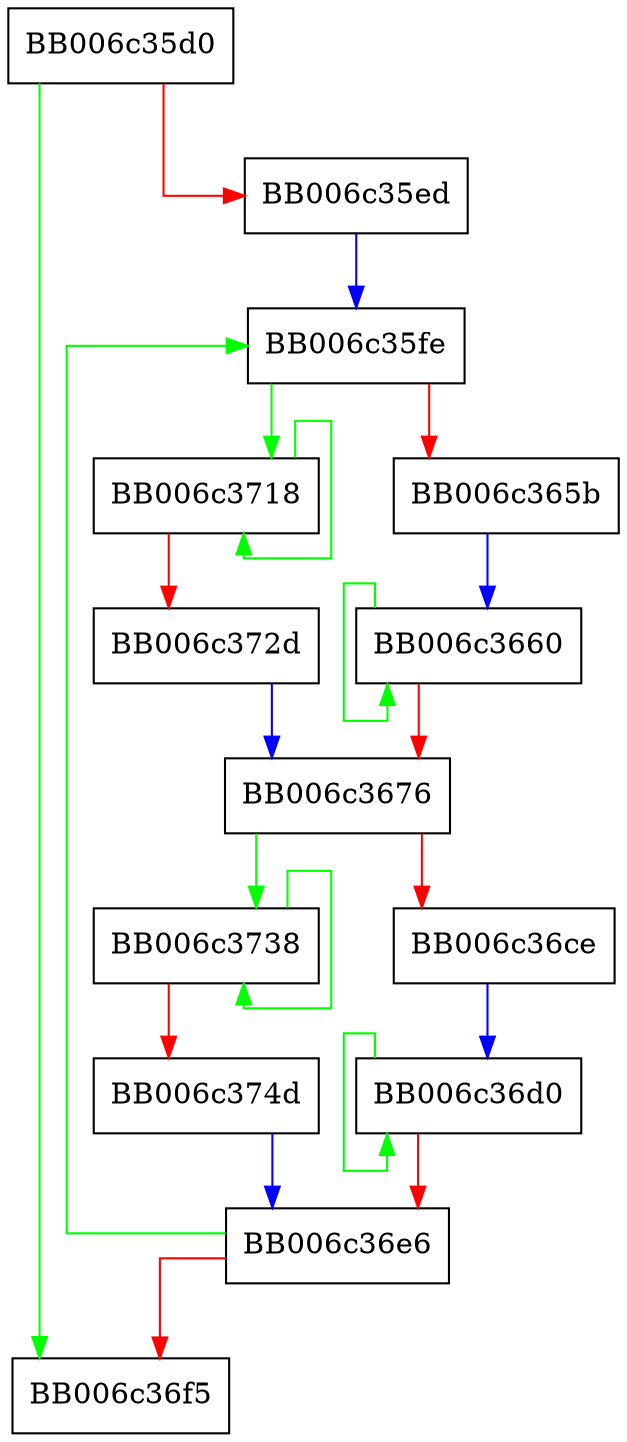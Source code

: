 digraph fill_first_blocks {
  node [shape="box"];
  graph [splines=ortho];
  BB006c35d0 -> BB006c36f5 [color="green"];
  BB006c35d0 -> BB006c35ed [color="red"];
  BB006c35ed -> BB006c35fe [color="blue"];
  BB006c35fe -> BB006c3718 [color="green"];
  BB006c35fe -> BB006c365b [color="red"];
  BB006c365b -> BB006c3660 [color="blue"];
  BB006c3660 -> BB006c3660 [color="green"];
  BB006c3660 -> BB006c3676 [color="red"];
  BB006c3676 -> BB006c3738 [color="green"];
  BB006c3676 -> BB006c36ce [color="red"];
  BB006c36ce -> BB006c36d0 [color="blue"];
  BB006c36d0 -> BB006c36d0 [color="green"];
  BB006c36d0 -> BB006c36e6 [color="red"];
  BB006c36e6 -> BB006c35fe [color="green"];
  BB006c36e6 -> BB006c36f5 [color="red"];
  BB006c3718 -> BB006c3718 [color="green"];
  BB006c3718 -> BB006c372d [color="red"];
  BB006c372d -> BB006c3676 [color="blue"];
  BB006c3738 -> BB006c3738 [color="green"];
  BB006c3738 -> BB006c374d [color="red"];
  BB006c374d -> BB006c36e6 [color="blue"];
}